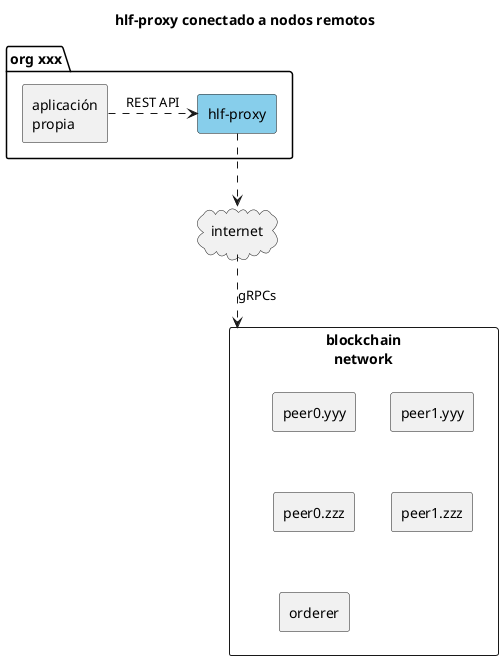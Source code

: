 @startuml hlf-proxy-deploy-2

title hlf-proxy conectado a nodos remotos

skinparam componentStyle rectangle

component "blockchain\nnetwork" as network {
    [peer0.yyy]
    [peer1.yyy]
    [peer0.zzz]
    [peer1.zzz]
    [orderer]

    [peer0.yyy] -[hidden]down- [peer0.zzz]
    [peer1.yyy] -[hidden]down- [peer1.zzz]
    [peer0.yyy] -[hidden]right- [peer1.yyy]
    [peer0.zzz] -[hidden]down- [orderer]
}

package "org xxx" as orgxxx {
    component [hlf-proxy] as proxy #SkyBlue
    component [aplicación\npropia] as app

    app .right.> proxy : REST API
}

cloud internet

proxy ..> internet
internet ..> network : gRPCs

@enduml
